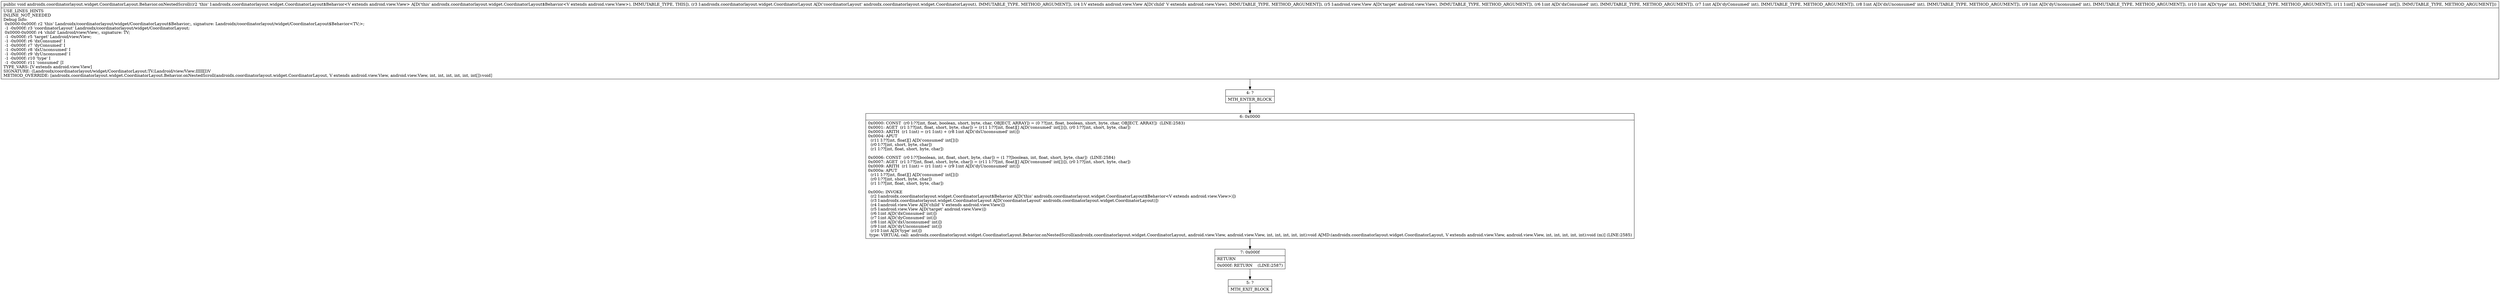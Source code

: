 digraph "CFG forandroidx.coordinatorlayout.widget.CoordinatorLayout.Behavior.onNestedScroll(Landroidx\/coordinatorlayout\/widget\/CoordinatorLayout;Landroid\/view\/View;Landroid\/view\/View;IIIII[I)V" {
Node_4 [shape=record,label="{4\:\ ?|MTH_ENTER_BLOCK\l}"];
Node_6 [shape=record,label="{6\:\ 0x0000|0x0000: CONST  (r0 I:??[int, float, boolean, short, byte, char, OBJECT, ARRAY]) = (0 ??[int, float, boolean, short, byte, char, OBJECT, ARRAY])  (LINE:2583)\l0x0001: AGET  (r1 I:??[int, float, short, byte, char]) = (r11 I:??[int, float][] A[D('consumed' int[])]), (r0 I:??[int, short, byte, char]) \l0x0003: ARITH  (r1 I:int) = (r1 I:int) + (r8 I:int A[D('dxUnconsumed' int)]) \l0x0004: APUT  \l  (r11 I:??[int, float][] A[D('consumed' int[])])\l  (r0 I:??[int, short, byte, char])\l  (r1 I:??[int, float, short, byte, char])\l \l0x0006: CONST  (r0 I:??[boolean, int, float, short, byte, char]) = (1 ??[boolean, int, float, short, byte, char])  (LINE:2584)\l0x0007: AGET  (r1 I:??[int, float, short, byte, char]) = (r11 I:??[int, float][] A[D('consumed' int[])]), (r0 I:??[int, short, byte, char]) \l0x0009: ARITH  (r1 I:int) = (r1 I:int) + (r9 I:int A[D('dyUnconsumed' int)]) \l0x000a: APUT  \l  (r11 I:??[int, float][] A[D('consumed' int[])])\l  (r0 I:??[int, short, byte, char])\l  (r1 I:??[int, float, short, byte, char])\l \l0x000c: INVOKE  \l  (r2 I:androidx.coordinatorlayout.widget.CoordinatorLayout$Behavior A[D('this' androidx.coordinatorlayout.widget.CoordinatorLayout$Behavior\<V extends android.view.View\>)])\l  (r3 I:androidx.coordinatorlayout.widget.CoordinatorLayout A[D('coordinatorLayout' androidx.coordinatorlayout.widget.CoordinatorLayout)])\l  (r4 I:android.view.View A[D('child' V extends android.view.View)])\l  (r5 I:android.view.View A[D('target' android.view.View)])\l  (r6 I:int A[D('dxConsumed' int)])\l  (r7 I:int A[D('dyConsumed' int)])\l  (r8 I:int A[D('dxUnconsumed' int)])\l  (r9 I:int A[D('dyUnconsumed' int)])\l  (r10 I:int A[D('type' int)])\l type: VIRTUAL call: androidx.coordinatorlayout.widget.CoordinatorLayout.Behavior.onNestedScroll(androidx.coordinatorlayout.widget.CoordinatorLayout, android.view.View, android.view.View, int, int, int, int, int):void A[MD:(androidx.coordinatorlayout.widget.CoordinatorLayout, V extends android.view.View, android.view.View, int, int, int, int, int):void (m)] (LINE:2585)\l}"];
Node_7 [shape=record,label="{7\:\ 0x000f|RETURN\l|0x000f: RETURN    (LINE:2587)\l}"];
Node_5 [shape=record,label="{5\:\ ?|MTH_EXIT_BLOCK\l}"];
MethodNode[shape=record,label="{public void androidx.coordinatorlayout.widget.CoordinatorLayout.Behavior.onNestedScroll((r2 'this' I:androidx.coordinatorlayout.widget.CoordinatorLayout$Behavior\<V extends android.view.View\> A[D('this' androidx.coordinatorlayout.widget.CoordinatorLayout$Behavior\<V extends android.view.View\>), IMMUTABLE_TYPE, THIS]), (r3 I:androidx.coordinatorlayout.widget.CoordinatorLayout A[D('coordinatorLayout' androidx.coordinatorlayout.widget.CoordinatorLayout), IMMUTABLE_TYPE, METHOD_ARGUMENT]), (r4 I:V extends android.view.View A[D('child' V extends android.view.View), IMMUTABLE_TYPE, METHOD_ARGUMENT]), (r5 I:android.view.View A[D('target' android.view.View), IMMUTABLE_TYPE, METHOD_ARGUMENT]), (r6 I:int A[D('dxConsumed' int), IMMUTABLE_TYPE, METHOD_ARGUMENT]), (r7 I:int A[D('dyConsumed' int), IMMUTABLE_TYPE, METHOD_ARGUMENT]), (r8 I:int A[D('dxUnconsumed' int), IMMUTABLE_TYPE, METHOD_ARGUMENT]), (r9 I:int A[D('dyUnconsumed' int), IMMUTABLE_TYPE, METHOD_ARGUMENT]), (r10 I:int A[D('type' int), IMMUTABLE_TYPE, METHOD_ARGUMENT]), (r11 I:int[] A[D('consumed' int[]), IMMUTABLE_TYPE, METHOD_ARGUMENT]))  | USE_LINES_HINTS\lINLINE_NOT_NEEDED\lDebug Info:\l  0x0000\-0x000f: r2 'this' Landroidx\/coordinatorlayout\/widget\/CoordinatorLayout$Behavior;, signature: Landroidx\/coordinatorlayout\/widget\/CoordinatorLayout$Behavior\<TV;\>;\l  \-1 \-0x000f: r3 'coordinatorLayout' Landroidx\/coordinatorlayout\/widget\/CoordinatorLayout;\l  0x0000\-0x000f: r4 'child' Landroid\/view\/View;, signature: TV;\l  \-1 \-0x000f: r5 'target' Landroid\/view\/View;\l  \-1 \-0x000f: r6 'dxConsumed' I\l  \-1 \-0x000f: r7 'dyConsumed' I\l  \-1 \-0x000f: r8 'dxUnconsumed' I\l  \-1 \-0x000f: r9 'dyUnconsumed' I\l  \-1 \-0x000f: r10 'type' I\l  \-1 \-0x000f: r11 'consumed' [I\lTYPE_VARS: [V extends android.view.View]\lSIGNATURE: (Landroidx\/coordinatorlayout\/widget\/CoordinatorLayout;TV;Landroid\/view\/View;IIIII[I)V\lMETHOD_OVERRIDE: [androidx.coordinatorlayout.widget.CoordinatorLayout.Behavior.onNestedScroll(androidx.coordinatorlayout.widget.CoordinatorLayout, V extends android.view.View, android.view.View, int, int, int, int, int, int[]):void]\l}"];
MethodNode -> Node_4;Node_4 -> Node_6;
Node_6 -> Node_7;
Node_7 -> Node_5;
}

